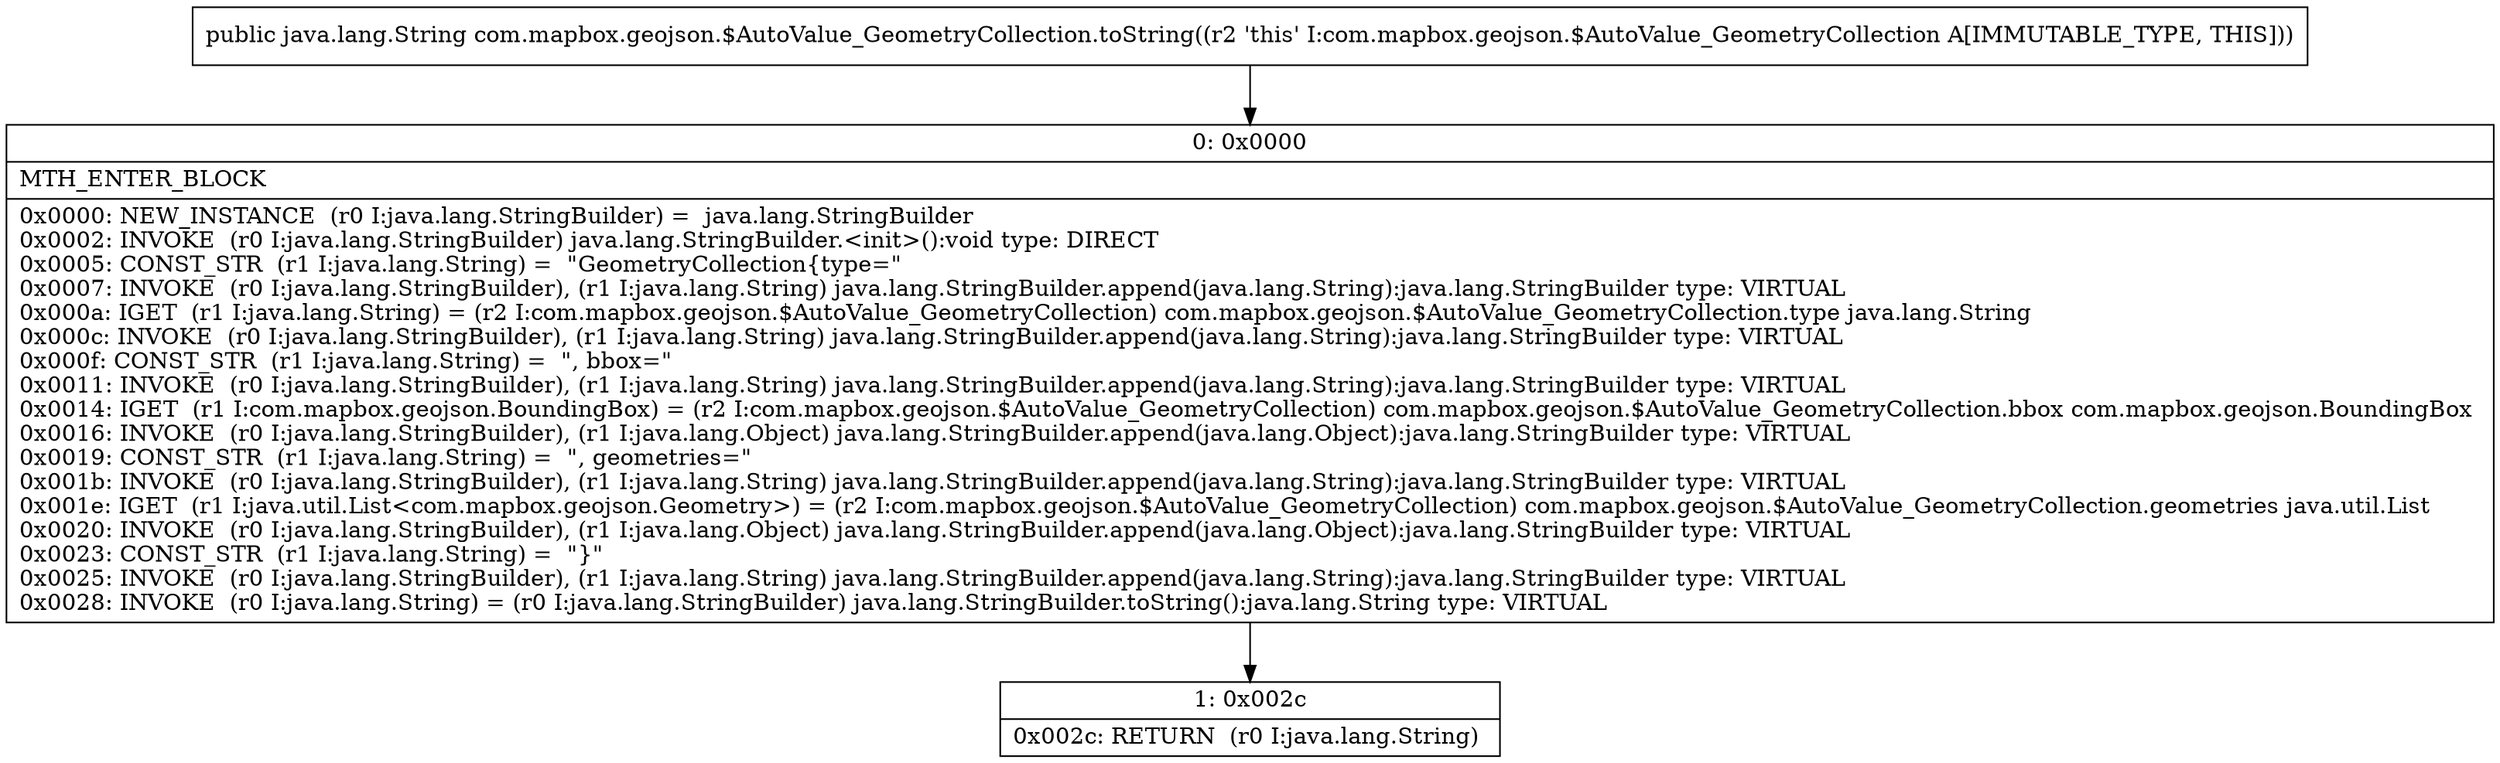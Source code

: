 digraph "CFG forcom.mapbox.geojson.$AutoValue_GeometryCollection.toString()Ljava\/lang\/String;" {
Node_0 [shape=record,label="{0\:\ 0x0000|MTH_ENTER_BLOCK\l|0x0000: NEW_INSTANCE  (r0 I:java.lang.StringBuilder) =  java.lang.StringBuilder \l0x0002: INVOKE  (r0 I:java.lang.StringBuilder) java.lang.StringBuilder.\<init\>():void type: DIRECT \l0x0005: CONST_STR  (r1 I:java.lang.String) =  \"GeometryCollection\{type=\" \l0x0007: INVOKE  (r0 I:java.lang.StringBuilder), (r1 I:java.lang.String) java.lang.StringBuilder.append(java.lang.String):java.lang.StringBuilder type: VIRTUAL \l0x000a: IGET  (r1 I:java.lang.String) = (r2 I:com.mapbox.geojson.$AutoValue_GeometryCollection) com.mapbox.geojson.$AutoValue_GeometryCollection.type java.lang.String \l0x000c: INVOKE  (r0 I:java.lang.StringBuilder), (r1 I:java.lang.String) java.lang.StringBuilder.append(java.lang.String):java.lang.StringBuilder type: VIRTUAL \l0x000f: CONST_STR  (r1 I:java.lang.String) =  \", bbox=\" \l0x0011: INVOKE  (r0 I:java.lang.StringBuilder), (r1 I:java.lang.String) java.lang.StringBuilder.append(java.lang.String):java.lang.StringBuilder type: VIRTUAL \l0x0014: IGET  (r1 I:com.mapbox.geojson.BoundingBox) = (r2 I:com.mapbox.geojson.$AutoValue_GeometryCollection) com.mapbox.geojson.$AutoValue_GeometryCollection.bbox com.mapbox.geojson.BoundingBox \l0x0016: INVOKE  (r0 I:java.lang.StringBuilder), (r1 I:java.lang.Object) java.lang.StringBuilder.append(java.lang.Object):java.lang.StringBuilder type: VIRTUAL \l0x0019: CONST_STR  (r1 I:java.lang.String) =  \", geometries=\" \l0x001b: INVOKE  (r0 I:java.lang.StringBuilder), (r1 I:java.lang.String) java.lang.StringBuilder.append(java.lang.String):java.lang.StringBuilder type: VIRTUAL \l0x001e: IGET  (r1 I:java.util.List\<com.mapbox.geojson.Geometry\>) = (r2 I:com.mapbox.geojson.$AutoValue_GeometryCollection) com.mapbox.geojson.$AutoValue_GeometryCollection.geometries java.util.List \l0x0020: INVOKE  (r0 I:java.lang.StringBuilder), (r1 I:java.lang.Object) java.lang.StringBuilder.append(java.lang.Object):java.lang.StringBuilder type: VIRTUAL \l0x0023: CONST_STR  (r1 I:java.lang.String) =  \"\}\" \l0x0025: INVOKE  (r0 I:java.lang.StringBuilder), (r1 I:java.lang.String) java.lang.StringBuilder.append(java.lang.String):java.lang.StringBuilder type: VIRTUAL \l0x0028: INVOKE  (r0 I:java.lang.String) = (r0 I:java.lang.StringBuilder) java.lang.StringBuilder.toString():java.lang.String type: VIRTUAL \l}"];
Node_1 [shape=record,label="{1\:\ 0x002c|0x002c: RETURN  (r0 I:java.lang.String) \l}"];
MethodNode[shape=record,label="{public java.lang.String com.mapbox.geojson.$AutoValue_GeometryCollection.toString((r2 'this' I:com.mapbox.geojson.$AutoValue_GeometryCollection A[IMMUTABLE_TYPE, THIS])) }"];
MethodNode -> Node_0;
Node_0 -> Node_1;
}

